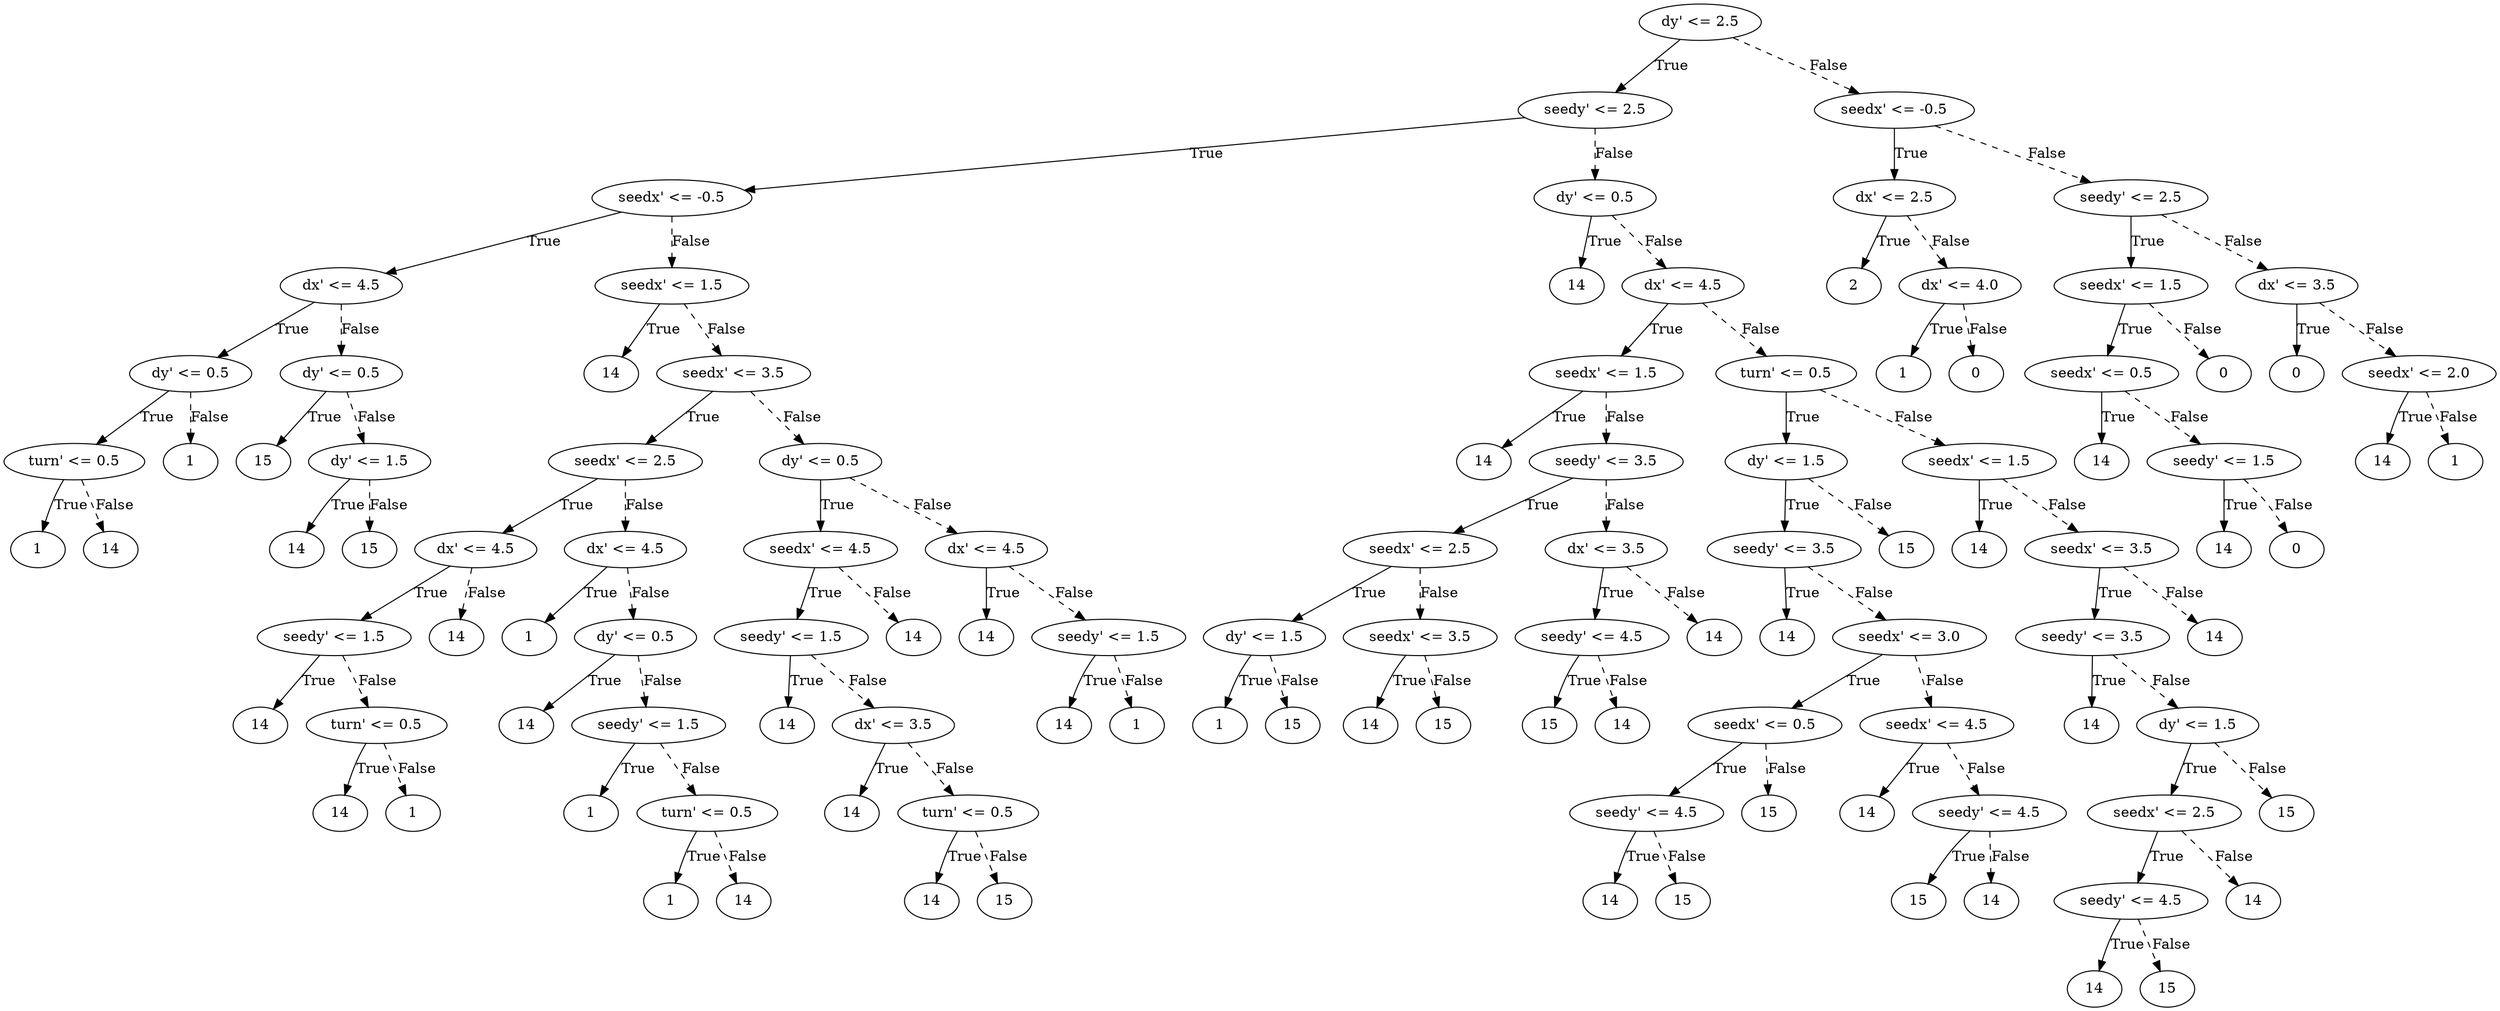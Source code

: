 digraph {
0 [label="dy' <= 2.5"];
1 [label="seedy' <= 2.5"];
2 [label="seedx' <= -0.5"];
3 [label="dx' <= 4.5"];
4 [label="dy' <= 0.5"];
5 [label="turn' <= 0.5"];
6 [label="1"];
5 -> 6 [label="True"];
7 [label="14"];
5 -> 7 [style="dashed", label="False"];
4 -> 5 [label="True"];
8 [label="1"];
4 -> 8 [style="dashed", label="False"];
3 -> 4 [label="True"];
9 [label="dy' <= 0.5"];
10 [label="15"];
9 -> 10 [label="True"];
11 [label="dy' <= 1.5"];
12 [label="14"];
11 -> 12 [label="True"];
13 [label="15"];
11 -> 13 [style="dashed", label="False"];
9 -> 11 [style="dashed", label="False"];
3 -> 9 [style="dashed", label="False"];
2 -> 3 [label="True"];
14 [label="seedx' <= 1.5"];
15 [label="14"];
14 -> 15 [label="True"];
16 [label="seedx' <= 3.5"];
17 [label="seedx' <= 2.5"];
18 [label="dx' <= 4.5"];
19 [label="seedy' <= 1.5"];
20 [label="14"];
19 -> 20 [label="True"];
21 [label="turn' <= 0.5"];
22 [label="14"];
21 -> 22 [label="True"];
23 [label="1"];
21 -> 23 [style="dashed", label="False"];
19 -> 21 [style="dashed", label="False"];
18 -> 19 [label="True"];
24 [label="14"];
18 -> 24 [style="dashed", label="False"];
17 -> 18 [label="True"];
25 [label="dx' <= 4.5"];
26 [label="1"];
25 -> 26 [label="True"];
27 [label="dy' <= 0.5"];
28 [label="14"];
27 -> 28 [label="True"];
29 [label="seedy' <= 1.5"];
30 [label="1"];
29 -> 30 [label="True"];
31 [label="turn' <= 0.5"];
32 [label="1"];
31 -> 32 [label="True"];
33 [label="14"];
31 -> 33 [style="dashed", label="False"];
29 -> 31 [style="dashed", label="False"];
27 -> 29 [style="dashed", label="False"];
25 -> 27 [style="dashed", label="False"];
17 -> 25 [style="dashed", label="False"];
16 -> 17 [label="True"];
34 [label="dy' <= 0.5"];
35 [label="seedx' <= 4.5"];
36 [label="seedy' <= 1.5"];
37 [label="14"];
36 -> 37 [label="True"];
38 [label="dx' <= 3.5"];
39 [label="14"];
38 -> 39 [label="True"];
40 [label="turn' <= 0.5"];
41 [label="14"];
40 -> 41 [label="True"];
42 [label="15"];
40 -> 42 [style="dashed", label="False"];
38 -> 40 [style="dashed", label="False"];
36 -> 38 [style="dashed", label="False"];
35 -> 36 [label="True"];
43 [label="14"];
35 -> 43 [style="dashed", label="False"];
34 -> 35 [label="True"];
44 [label="dx' <= 4.5"];
45 [label="14"];
44 -> 45 [label="True"];
46 [label="seedy' <= 1.5"];
47 [label="14"];
46 -> 47 [label="True"];
48 [label="1"];
46 -> 48 [style="dashed", label="False"];
44 -> 46 [style="dashed", label="False"];
34 -> 44 [style="dashed", label="False"];
16 -> 34 [style="dashed", label="False"];
14 -> 16 [style="dashed", label="False"];
2 -> 14 [style="dashed", label="False"];
1 -> 2 [label="True"];
49 [label="dy' <= 0.5"];
50 [label="14"];
49 -> 50 [label="True"];
51 [label="dx' <= 4.5"];
52 [label="seedx' <= 1.5"];
53 [label="14"];
52 -> 53 [label="True"];
54 [label="seedy' <= 3.5"];
55 [label="seedx' <= 2.5"];
56 [label="dy' <= 1.5"];
57 [label="1"];
56 -> 57 [label="True"];
58 [label="15"];
56 -> 58 [style="dashed", label="False"];
55 -> 56 [label="True"];
59 [label="seedx' <= 3.5"];
60 [label="14"];
59 -> 60 [label="True"];
61 [label="15"];
59 -> 61 [style="dashed", label="False"];
55 -> 59 [style="dashed", label="False"];
54 -> 55 [label="True"];
62 [label="dx' <= 3.5"];
63 [label="seedy' <= 4.5"];
64 [label="15"];
63 -> 64 [label="True"];
65 [label="14"];
63 -> 65 [style="dashed", label="False"];
62 -> 63 [label="True"];
66 [label="14"];
62 -> 66 [style="dashed", label="False"];
54 -> 62 [style="dashed", label="False"];
52 -> 54 [style="dashed", label="False"];
51 -> 52 [label="True"];
67 [label="turn' <= 0.5"];
68 [label="dy' <= 1.5"];
69 [label="seedy' <= 3.5"];
70 [label="14"];
69 -> 70 [label="True"];
71 [label="seedx' <= 3.0"];
72 [label="seedx' <= 0.5"];
73 [label="seedy' <= 4.5"];
74 [label="14"];
73 -> 74 [label="True"];
75 [label="15"];
73 -> 75 [style="dashed", label="False"];
72 -> 73 [label="True"];
76 [label="15"];
72 -> 76 [style="dashed", label="False"];
71 -> 72 [label="True"];
77 [label="seedx' <= 4.5"];
78 [label="14"];
77 -> 78 [label="True"];
79 [label="seedy' <= 4.5"];
80 [label="15"];
79 -> 80 [label="True"];
81 [label="14"];
79 -> 81 [style="dashed", label="False"];
77 -> 79 [style="dashed", label="False"];
71 -> 77 [style="dashed", label="False"];
69 -> 71 [style="dashed", label="False"];
68 -> 69 [label="True"];
82 [label="15"];
68 -> 82 [style="dashed", label="False"];
67 -> 68 [label="True"];
83 [label="seedx' <= 1.5"];
84 [label="14"];
83 -> 84 [label="True"];
85 [label="seedx' <= 3.5"];
86 [label="seedy' <= 3.5"];
87 [label="14"];
86 -> 87 [label="True"];
88 [label="dy' <= 1.5"];
89 [label="seedx' <= 2.5"];
90 [label="seedy' <= 4.5"];
91 [label="14"];
90 -> 91 [label="True"];
92 [label="15"];
90 -> 92 [style="dashed", label="False"];
89 -> 90 [label="True"];
93 [label="14"];
89 -> 93 [style="dashed", label="False"];
88 -> 89 [label="True"];
94 [label="15"];
88 -> 94 [style="dashed", label="False"];
86 -> 88 [style="dashed", label="False"];
85 -> 86 [label="True"];
95 [label="14"];
85 -> 95 [style="dashed", label="False"];
83 -> 85 [style="dashed", label="False"];
67 -> 83 [style="dashed", label="False"];
51 -> 67 [style="dashed", label="False"];
49 -> 51 [style="dashed", label="False"];
1 -> 49 [style="dashed", label="False"];
0 -> 1 [label="True"];
96 [label="seedx' <= -0.5"];
97 [label="dx' <= 2.5"];
98 [label="2"];
97 -> 98 [label="True"];
99 [label="dx' <= 4.0"];
100 [label="1"];
99 -> 100 [label="True"];
101 [label="0"];
99 -> 101 [style="dashed", label="False"];
97 -> 99 [style="dashed", label="False"];
96 -> 97 [label="True"];
102 [label="seedy' <= 2.5"];
103 [label="seedx' <= 1.5"];
104 [label="seedx' <= 0.5"];
105 [label="14"];
104 -> 105 [label="True"];
106 [label="seedy' <= 1.5"];
107 [label="14"];
106 -> 107 [label="True"];
108 [label="0"];
106 -> 108 [style="dashed", label="False"];
104 -> 106 [style="dashed", label="False"];
103 -> 104 [label="True"];
109 [label="0"];
103 -> 109 [style="dashed", label="False"];
102 -> 103 [label="True"];
110 [label="dx' <= 3.5"];
111 [label="0"];
110 -> 111 [label="True"];
112 [label="seedx' <= 2.0"];
113 [label="14"];
112 -> 113 [label="True"];
114 [label="1"];
112 -> 114 [style="dashed", label="False"];
110 -> 112 [style="dashed", label="False"];
102 -> 110 [style="dashed", label="False"];
96 -> 102 [style="dashed", label="False"];
0 -> 96 [style="dashed", label="False"];

}